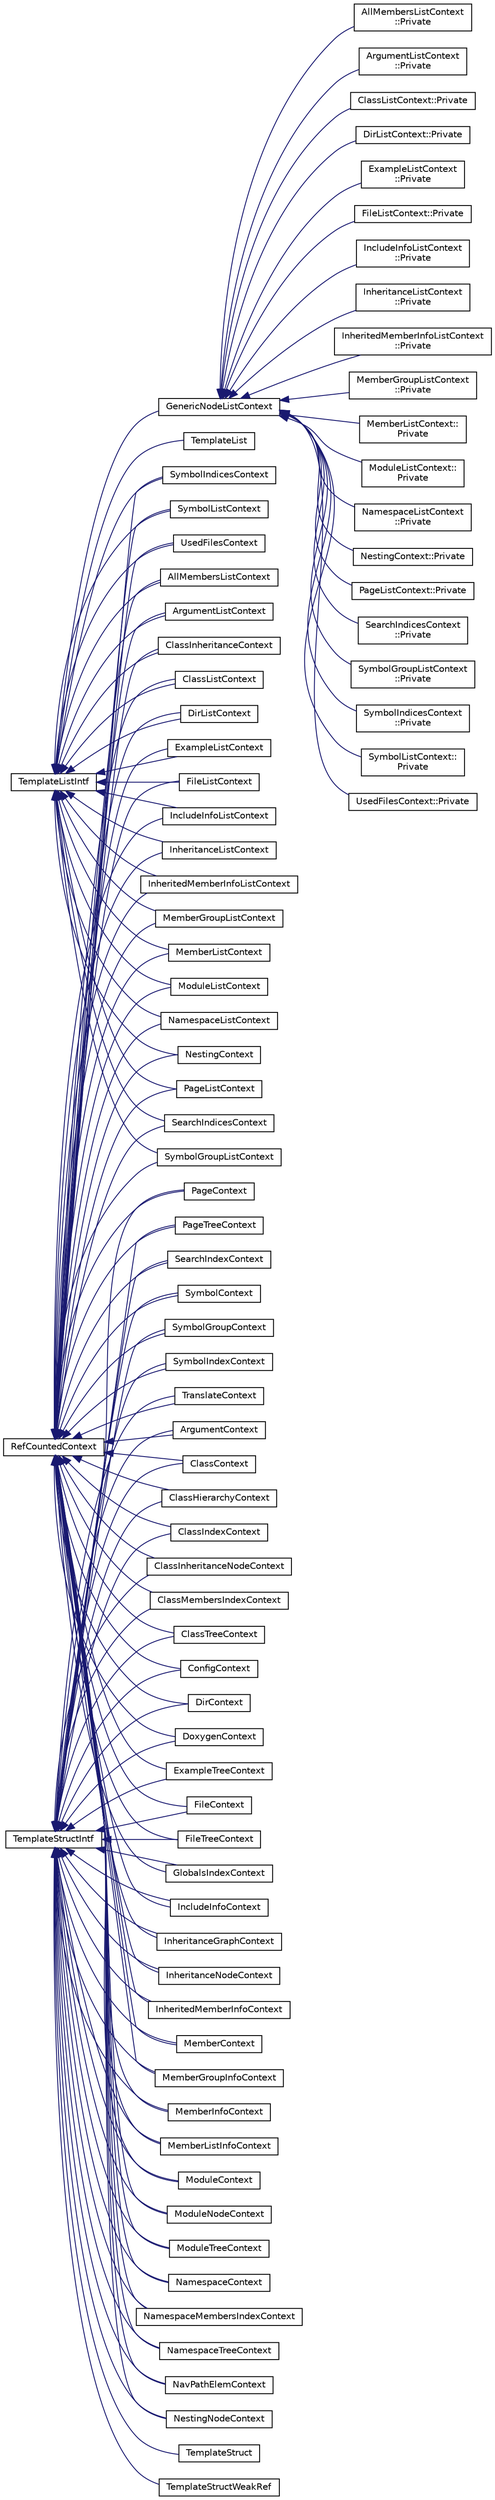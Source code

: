 digraph "Graphical Class Hierarchy"
{
 // INTERACTIVE_SVG=YES
 // LATEX_PDF_SIZE
  edge [fontname="Helvetica",fontsize="10",labelfontname="Helvetica",labelfontsize="10"];
  node [fontname="Helvetica",fontsize="10",shape=record];
  rankdir="LR";
  Node343 [label="RefCountedContext",height=0.2,width=0.4,color="black", fillcolor="white", style="filled",URL="$d8/d96/class_ref_counted_context.html",tooltip="Helper class to support reference counting."];
  Node343 -> Node178 [dir="back",color="midnightblue",fontsize="10",style="solid",fontname="Helvetica"];
  Node178 [label="AllMembersListContext",height=0.2,width=0.4,color="black", fillcolor="white", style="filled",URL="$d6/d10/class_all_members_list_context.html",tooltip=" "];
  Node343 -> Node1 [dir="back",color="midnightblue",fontsize="10",style="solid",fontname="Helvetica"];
  Node1 [label="ArgumentContext",height=0.2,width=0.4,color="black", fillcolor="white", style="filled",URL="$d4/d24/class_argument_context.html",tooltip=" "];
  Node343 -> Node179 [dir="back",color="midnightblue",fontsize="10",style="solid",fontname="Helvetica"];
  Node179 [label="ArgumentListContext",height=0.2,width=0.4,color="black", fillcolor="white", style="filled",URL="$d3/d8a/class_argument_list_context.html",tooltip=" "];
  Node343 -> Node2 [dir="back",color="midnightblue",fontsize="10",style="solid",fontname="Helvetica"];
  Node2 [label="ClassContext",height=0.2,width=0.4,color="black", fillcolor="white", style="filled",URL="$dc/d38/class_class_context.html",tooltip=" "];
  Node343 -> Node3 [dir="back",color="midnightblue",fontsize="10",style="solid",fontname="Helvetica"];
  Node3 [label="ClassHierarchyContext",height=0.2,width=0.4,color="black", fillcolor="white", style="filled",URL="$de/d04/class_class_hierarchy_context.html",tooltip=" "];
  Node343 -> Node4 [dir="back",color="midnightblue",fontsize="10",style="solid",fontname="Helvetica"];
  Node4 [label="ClassIndexContext",height=0.2,width=0.4,color="black", fillcolor="white", style="filled",URL="$dc/dfb/class_class_index_context.html",tooltip=" "];
  Node343 -> Node180 [dir="back",color="midnightblue",fontsize="10",style="solid",fontname="Helvetica"];
  Node180 [label="ClassInheritanceContext",height=0.2,width=0.4,color="black", fillcolor="white", style="filled",URL="$d3/d7c/class_class_inheritance_context.html",tooltip=" "];
  Node343 -> Node5 [dir="back",color="midnightblue",fontsize="10",style="solid",fontname="Helvetica"];
  Node5 [label="ClassInheritanceNodeContext",height=0.2,width=0.4,color="black", fillcolor="white", style="filled",URL="$dc/da3/class_class_inheritance_node_context.html",tooltip=" "];
  Node343 -> Node181 [dir="back",color="midnightblue",fontsize="10",style="solid",fontname="Helvetica"];
  Node181 [label="ClassListContext",height=0.2,width=0.4,color="black", fillcolor="white", style="filled",URL="$da/d8d/class_class_list_context.html",tooltip=" "];
  Node343 -> Node6 [dir="back",color="midnightblue",fontsize="10",style="solid",fontname="Helvetica"];
  Node6 [label="ClassMembersIndexContext",height=0.2,width=0.4,color="black", fillcolor="white", style="filled",URL="$d1/d32/class_class_members_index_context.html",tooltip=" "];
  Node343 -> Node7 [dir="back",color="midnightblue",fontsize="10",style="solid",fontname="Helvetica"];
  Node7 [label="ClassTreeContext",height=0.2,width=0.4,color="black", fillcolor="white", style="filled",URL="$dc/d6f/class_class_tree_context.html",tooltip=" "];
  Node343 -> Node8 [dir="back",color="midnightblue",fontsize="10",style="solid",fontname="Helvetica"];
  Node8 [label="ConfigContext",height=0.2,width=0.4,color="black", fillcolor="white", style="filled",URL="$d0/dd1/class_config_context.html",tooltip=" "];
  Node343 -> Node9 [dir="back",color="midnightblue",fontsize="10",style="solid",fontname="Helvetica"];
  Node9 [label="DirContext",height=0.2,width=0.4,color="black", fillcolor="white", style="filled",URL="$d5/dca/class_dir_context.html",tooltip=" "];
  Node343 -> Node182 [dir="back",color="midnightblue",fontsize="10",style="solid",fontname="Helvetica"];
  Node182 [label="DirListContext",height=0.2,width=0.4,color="black", fillcolor="white", style="filled",URL="$dc/d3e/class_dir_list_context.html",tooltip=" "];
  Node343 -> Node10 [dir="back",color="midnightblue",fontsize="10",style="solid",fontname="Helvetica"];
  Node10 [label="DoxygenContext",height=0.2,width=0.4,color="black", fillcolor="white", style="filled",URL="$de/d68/class_doxygen_context.html",tooltip=" "];
  Node343 -> Node183 [dir="back",color="midnightblue",fontsize="10",style="solid",fontname="Helvetica"];
  Node183 [label="ExampleListContext",height=0.2,width=0.4,color="black", fillcolor="white", style="filled",URL="$d1/d02/class_example_list_context.html",tooltip=" "];
  Node343 -> Node11 [dir="back",color="midnightblue",fontsize="10",style="solid",fontname="Helvetica"];
  Node11 [label="ExampleTreeContext",height=0.2,width=0.4,color="black", fillcolor="white", style="filled",URL="$d5/d67/class_example_tree_context.html",tooltip=" "];
  Node343 -> Node12 [dir="back",color="midnightblue",fontsize="10",style="solid",fontname="Helvetica"];
  Node12 [label="FileContext",height=0.2,width=0.4,color="black", fillcolor="white", style="filled",URL="$d3/db7/class_file_context.html",tooltip=" "];
  Node343 -> Node184 [dir="back",color="midnightblue",fontsize="10",style="solid",fontname="Helvetica"];
  Node184 [label="FileListContext",height=0.2,width=0.4,color="black", fillcolor="white", style="filled",URL="$d8/d25/class_file_list_context.html",tooltip=" "];
  Node343 -> Node13 [dir="back",color="midnightblue",fontsize="10",style="solid",fontname="Helvetica"];
  Node13 [label="FileTreeContext",height=0.2,width=0.4,color="black", fillcolor="white", style="filled",URL="$d6/dfa/class_file_tree_context.html",tooltip=" "];
  Node343 -> Node14 [dir="back",color="midnightblue",fontsize="10",style="solid",fontname="Helvetica"];
  Node14 [label="GlobalsIndexContext",height=0.2,width=0.4,color="black", fillcolor="white", style="filled",URL="$da/dba/class_globals_index_context.html",tooltip=" "];
  Node343 -> Node15 [dir="back",color="midnightblue",fontsize="10",style="solid",fontname="Helvetica"];
  Node15 [label="IncludeInfoContext",height=0.2,width=0.4,color="black", fillcolor="white", style="filled",URL="$d2/dfe/class_include_info_context.html",tooltip=" "];
  Node343 -> Node206 [dir="back",color="midnightblue",fontsize="10",style="solid",fontname="Helvetica"];
  Node206 [label="IncludeInfoListContext",height=0.2,width=0.4,color="black", fillcolor="white", style="filled",URL="$d3/d57/class_include_info_list_context.html",tooltip=" "];
  Node343 -> Node16 [dir="back",color="midnightblue",fontsize="10",style="solid",fontname="Helvetica"];
  Node16 [label="InheritanceGraphContext",height=0.2,width=0.4,color="black", fillcolor="white", style="filled",URL="$d2/d30/class_inheritance_graph_context.html",tooltip=" "];
  Node343 -> Node207 [dir="back",color="midnightblue",fontsize="10",style="solid",fontname="Helvetica"];
  Node207 [label="InheritanceListContext",height=0.2,width=0.4,color="black", fillcolor="white", style="filled",URL="$d8/d77/class_inheritance_list_context.html",tooltip=" "];
  Node343 -> Node17 [dir="back",color="midnightblue",fontsize="10",style="solid",fontname="Helvetica"];
  Node17 [label="InheritanceNodeContext",height=0.2,width=0.4,color="black", fillcolor="white", style="filled",URL="$d6/d29/class_inheritance_node_context.html",tooltip=" "];
  Node343 -> Node18 [dir="back",color="midnightblue",fontsize="10",style="solid",fontname="Helvetica"];
  Node18 [label="InheritedMemberInfoContext",height=0.2,width=0.4,color="black", fillcolor="white", style="filled",URL="$d7/dd6/class_inherited_member_info_context.html",tooltip=" "];
  Node343 -> Node208 [dir="back",color="midnightblue",fontsize="10",style="solid",fontname="Helvetica"];
  Node208 [label="InheritedMemberInfoListContext",height=0.2,width=0.4,color="black", fillcolor="white", style="filled",URL="$d3/d67/class_inherited_member_info_list_context.html",tooltip=" "];
  Node343 -> Node19 [dir="back",color="midnightblue",fontsize="10",style="solid",fontname="Helvetica"];
  Node19 [label="MemberContext",height=0.2,width=0.4,color="black", fillcolor="white", style="filled",URL="$d5/d43/class_member_context.html",tooltip=" "];
  Node343 -> Node20 [dir="back",color="midnightblue",fontsize="10",style="solid",fontname="Helvetica"];
  Node20 [label="MemberGroupInfoContext",height=0.2,width=0.4,color="black", fillcolor="white", style="filled",URL="$d1/d7e/class_member_group_info_context.html",tooltip=" "];
  Node343 -> Node209 [dir="back",color="midnightblue",fontsize="10",style="solid",fontname="Helvetica"];
  Node209 [label="MemberGroupListContext",height=0.2,width=0.4,color="black", fillcolor="white", style="filled",URL="$d4/d1c/class_member_group_list_context.html",tooltip=" "];
  Node343 -> Node21 [dir="back",color="midnightblue",fontsize="10",style="solid",fontname="Helvetica"];
  Node21 [label="MemberInfoContext",height=0.2,width=0.4,color="black", fillcolor="white", style="filled",URL="$d4/d22/class_member_info_context.html",tooltip=" "];
  Node343 -> Node210 [dir="back",color="midnightblue",fontsize="10",style="solid",fontname="Helvetica"];
  Node210 [label="MemberListContext",height=0.2,width=0.4,color="black", fillcolor="white", style="filled",URL="$df/dda/class_member_list_context.html",tooltip=" "];
  Node343 -> Node22 [dir="back",color="midnightblue",fontsize="10",style="solid",fontname="Helvetica"];
  Node22 [label="MemberListInfoContext",height=0.2,width=0.4,color="black", fillcolor="white", style="filled",URL="$d8/df1/class_member_list_info_context.html",tooltip=" "];
  Node343 -> Node23 [dir="back",color="midnightblue",fontsize="10",style="solid",fontname="Helvetica"];
  Node23 [label="ModuleContext",height=0.2,width=0.4,color="black", fillcolor="white", style="filled",URL="$d2/d73/class_module_context.html",tooltip=" "];
  Node343 -> Node211 [dir="back",color="midnightblue",fontsize="10",style="solid",fontname="Helvetica"];
  Node211 [label="ModuleListContext",height=0.2,width=0.4,color="black", fillcolor="white", style="filled",URL="$d3/d5a/class_module_list_context.html",tooltip=" "];
  Node343 -> Node24 [dir="back",color="midnightblue",fontsize="10",style="solid",fontname="Helvetica"];
  Node24 [label="ModuleNodeContext",height=0.2,width=0.4,color="black", fillcolor="white", style="filled",URL="$dc/d32/class_module_node_context.html",tooltip=" "];
  Node343 -> Node25 [dir="back",color="midnightblue",fontsize="10",style="solid",fontname="Helvetica"];
  Node25 [label="ModuleTreeContext",height=0.2,width=0.4,color="black", fillcolor="white", style="filled",URL="$d3/d7a/class_module_tree_context.html",tooltip=" "];
  Node343 -> Node26 [dir="back",color="midnightblue",fontsize="10",style="solid",fontname="Helvetica"];
  Node26 [label="NamespaceContext",height=0.2,width=0.4,color="black", fillcolor="white", style="filled",URL="$de/d00/class_namespace_context.html",tooltip=" "];
  Node343 -> Node212 [dir="back",color="midnightblue",fontsize="10",style="solid",fontname="Helvetica"];
  Node212 [label="NamespaceListContext",height=0.2,width=0.4,color="black", fillcolor="white", style="filled",URL="$d2/dfb/class_namespace_list_context.html",tooltip=" "];
  Node343 -> Node27 [dir="back",color="midnightblue",fontsize="10",style="solid",fontname="Helvetica"];
  Node27 [label="NamespaceMembersIndexContext",height=0.2,width=0.4,color="black", fillcolor="white", style="filled",URL="$d2/d4a/class_namespace_members_index_context.html",tooltip=" "];
  Node343 -> Node28 [dir="back",color="midnightblue",fontsize="10",style="solid",fontname="Helvetica"];
  Node28 [label="NamespaceTreeContext",height=0.2,width=0.4,color="black", fillcolor="white", style="filled",URL="$d8/dd0/class_namespace_tree_context.html",tooltip=" "];
  Node343 -> Node29 [dir="back",color="midnightblue",fontsize="10",style="solid",fontname="Helvetica"];
  Node29 [label="NavPathElemContext",height=0.2,width=0.4,color="black", fillcolor="white", style="filled",URL="$df/d82/class_nav_path_elem_context.html",tooltip=" "];
  Node343 -> Node213 [dir="back",color="midnightblue",fontsize="10",style="solid",fontname="Helvetica"];
  Node213 [label="NestingContext",height=0.2,width=0.4,color="black", fillcolor="white", style="filled",URL="$db/d7e/class_nesting_context.html",tooltip=" "];
  Node343 -> Node30 [dir="back",color="midnightblue",fontsize="10",style="solid",fontname="Helvetica"];
  Node30 [label="NestingNodeContext",height=0.2,width=0.4,color="black", fillcolor="white", style="filled",URL="$db/dc9/class_nesting_node_context.html",tooltip=" "];
  Node343 -> Node31 [dir="back",color="midnightblue",fontsize="10",style="solid",fontname="Helvetica"];
  Node31 [label="PageContext",height=0.2,width=0.4,color="black", fillcolor="white", style="filled",URL="$db/dc8/class_page_context.html",tooltip=" "];
  Node343 -> Node214 [dir="back",color="midnightblue",fontsize="10",style="solid",fontname="Helvetica"];
  Node214 [label="PageListContext",height=0.2,width=0.4,color="black", fillcolor="white", style="filled",URL="$dc/dbf/class_page_list_context.html",tooltip=" "];
  Node343 -> Node32 [dir="back",color="midnightblue",fontsize="10",style="solid",fontname="Helvetica"];
  Node32 [label="PageTreeContext",height=0.2,width=0.4,color="black", fillcolor="white", style="filled",URL="$d7/dea/class_page_tree_context.html",tooltip=" "];
  Node343 -> Node33 [dir="back",color="midnightblue",fontsize="10",style="solid",fontname="Helvetica"];
  Node33 [label="SearchIndexContext",height=0.2,width=0.4,color="black", fillcolor="white", style="filled",URL="$da/ddb/class_search_index_context.html",tooltip=" "];
  Node343 -> Node215 [dir="back",color="midnightblue",fontsize="10",style="solid",fontname="Helvetica"];
  Node215 [label="SearchIndicesContext",height=0.2,width=0.4,color="black", fillcolor="white", style="filled",URL="$db/da2/class_search_indices_context.html",tooltip=" "];
  Node343 -> Node34 [dir="back",color="midnightblue",fontsize="10",style="solid",fontname="Helvetica"];
  Node34 [label="SymbolContext",height=0.2,width=0.4,color="black", fillcolor="white", style="filled",URL="$d0/d4b/class_symbol_context.html",tooltip=" "];
  Node343 -> Node35 [dir="back",color="midnightblue",fontsize="10",style="solid",fontname="Helvetica"];
  Node35 [label="SymbolGroupContext",height=0.2,width=0.4,color="black", fillcolor="white", style="filled",URL="$d7/d10/class_symbol_group_context.html",tooltip=" "];
  Node343 -> Node216 [dir="back",color="midnightblue",fontsize="10",style="solid",fontname="Helvetica"];
  Node216 [label="SymbolGroupListContext",height=0.2,width=0.4,color="black", fillcolor="white", style="filled",URL="$d1/dc6/class_symbol_group_list_context.html",tooltip=" "];
  Node343 -> Node36 [dir="back",color="midnightblue",fontsize="10",style="solid",fontname="Helvetica"];
  Node36 [label="SymbolIndexContext",height=0.2,width=0.4,color="black", fillcolor="white", style="filled",URL="$d3/db8/class_symbol_index_context.html",tooltip=" "];
  Node343 -> Node217 [dir="back",color="midnightblue",fontsize="10",style="solid",fontname="Helvetica"];
  Node217 [label="SymbolIndicesContext",height=0.2,width=0.4,color="black", fillcolor="white", style="filled",URL="$d8/d39/class_symbol_indices_context.html",tooltip=" "];
  Node343 -> Node218 [dir="back",color="midnightblue",fontsize="10",style="solid",fontname="Helvetica"];
  Node218 [label="SymbolListContext",height=0.2,width=0.4,color="black", fillcolor="white", style="filled",URL="$dd/d7d/class_symbol_list_context.html",tooltip=" "];
  Node343 -> Node39 [dir="back",color="midnightblue",fontsize="10",style="solid",fontname="Helvetica"];
  Node39 [label="TranslateContext",height=0.2,width=0.4,color="black", fillcolor="white", style="filled",URL="$d2/dbb/class_translate_context.html",tooltip=" "];
  Node343 -> Node220 [dir="back",color="midnightblue",fontsize="10",style="solid",fontname="Helvetica"];
  Node220 [label="UsedFilesContext",height=0.2,width=0.4,color="black", fillcolor="white", style="filled",URL="$dc/dd4/class_used_files_context.html",tooltip=" "];
  Node177 [label="TemplateListIntf",height=0.2,width=0.4,color="black", fillcolor="white", style="filled",URL="$d6/d88/class_template_list_intf.html",tooltip="Abstract read-only interface for a context value of type list."];
  Node177 -> Node178 [dir="back",color="midnightblue",fontsize="10",style="solid",fontname="Helvetica"];
  Node177 -> Node179 [dir="back",color="midnightblue",fontsize="10",style="solid",fontname="Helvetica"];
  Node177 -> Node180 [dir="back",color="midnightblue",fontsize="10",style="solid",fontname="Helvetica"];
  Node177 -> Node181 [dir="back",color="midnightblue",fontsize="10",style="solid",fontname="Helvetica"];
  Node177 -> Node182 [dir="back",color="midnightblue",fontsize="10",style="solid",fontname="Helvetica"];
  Node177 -> Node183 [dir="back",color="midnightblue",fontsize="10",style="solid",fontname="Helvetica"];
  Node177 -> Node184 [dir="back",color="midnightblue",fontsize="10",style="solid",fontname="Helvetica"];
  Node177 -> Node185 [dir="back",color="midnightblue",fontsize="10",style="solid",fontname="Helvetica"];
  Node185 [label="GenericNodeListContext",height=0.2,width=0.4,color="black", fillcolor="white", style="filled",URL="$d6/dcb/class_generic_node_list_context.html",tooltip="standard template list implementation"];
  Node185 -> Node186 [dir="back",color="midnightblue",fontsize="10",style="solid",fontname="Helvetica"];
  Node186 [label="AllMembersListContext\l::Private",height=0.2,width=0.4,color="black", fillcolor="white", style="filled",URL="$d6/db0/class_all_members_list_context_1_1_private.html",tooltip=" "];
  Node185 -> Node187 [dir="back",color="midnightblue",fontsize="10",style="solid",fontname="Helvetica"];
  Node187 [label="ArgumentListContext\l::Private",height=0.2,width=0.4,color="black", fillcolor="white", style="filled",URL="$d7/dc4/class_argument_list_context_1_1_private.html",tooltip=" "];
  Node185 -> Node188 [dir="back",color="midnightblue",fontsize="10",style="solid",fontname="Helvetica"];
  Node188 [label="ClassListContext::Private",height=0.2,width=0.4,color="black", fillcolor="white", style="filled",URL="$d4/d4e/class_class_list_context_1_1_private.html",tooltip=" "];
  Node185 -> Node189 [dir="back",color="midnightblue",fontsize="10",style="solid",fontname="Helvetica"];
  Node189 [label="DirListContext::Private",height=0.2,width=0.4,color="black", fillcolor="white", style="filled",URL="$d7/d7d/class_dir_list_context_1_1_private.html",tooltip=" "];
  Node185 -> Node190 [dir="back",color="midnightblue",fontsize="10",style="solid",fontname="Helvetica"];
  Node190 [label="ExampleListContext\l::Private",height=0.2,width=0.4,color="black", fillcolor="white", style="filled",URL="$da/d6f/class_example_list_context_1_1_private.html",tooltip=" "];
  Node185 -> Node191 [dir="back",color="midnightblue",fontsize="10",style="solid",fontname="Helvetica"];
  Node191 [label="FileListContext::Private",height=0.2,width=0.4,color="black", fillcolor="white", style="filled",URL="$d1/d6e/class_file_list_context_1_1_private.html",tooltip=" "];
  Node185 -> Node192 [dir="back",color="midnightblue",fontsize="10",style="solid",fontname="Helvetica"];
  Node192 [label="IncludeInfoListContext\l::Private",height=0.2,width=0.4,color="black", fillcolor="white", style="filled",URL="$dc/d85/class_include_info_list_context_1_1_private.html",tooltip=" "];
  Node185 -> Node193 [dir="back",color="midnightblue",fontsize="10",style="solid",fontname="Helvetica"];
  Node193 [label="InheritanceListContext\l::Private",height=0.2,width=0.4,color="black", fillcolor="white", style="filled",URL="$d3/dfa/class_inheritance_list_context_1_1_private.html",tooltip=" "];
  Node185 -> Node194 [dir="back",color="midnightblue",fontsize="10",style="solid",fontname="Helvetica"];
  Node194 [label="InheritedMemberInfoListContext\l::Private",height=0.2,width=0.4,color="black", fillcolor="white", style="filled",URL="$d0/de8/class_inherited_member_info_list_context_1_1_private.html",tooltip=" "];
  Node185 -> Node195 [dir="back",color="midnightblue",fontsize="10",style="solid",fontname="Helvetica"];
  Node195 [label="MemberGroupListContext\l::Private",height=0.2,width=0.4,color="black", fillcolor="white", style="filled",URL="$d3/d09/class_member_group_list_context_1_1_private.html",tooltip=" "];
  Node185 -> Node196 [dir="back",color="midnightblue",fontsize="10",style="solid",fontname="Helvetica"];
  Node196 [label="MemberListContext::\lPrivate",height=0.2,width=0.4,color="black", fillcolor="white", style="filled",URL="$df/db1/class_member_list_context_1_1_private.html",tooltip=" "];
  Node185 -> Node197 [dir="back",color="midnightblue",fontsize="10",style="solid",fontname="Helvetica"];
  Node197 [label="ModuleListContext::\lPrivate",height=0.2,width=0.4,color="black", fillcolor="white", style="filled",URL="$da/d0c/class_module_list_context_1_1_private.html",tooltip=" "];
  Node185 -> Node198 [dir="back",color="midnightblue",fontsize="10",style="solid",fontname="Helvetica"];
  Node198 [label="NamespaceListContext\l::Private",height=0.2,width=0.4,color="black", fillcolor="white", style="filled",URL="$d1/d49/class_namespace_list_context_1_1_private.html",tooltip=" "];
  Node185 -> Node199 [dir="back",color="midnightblue",fontsize="10",style="solid",fontname="Helvetica"];
  Node199 [label="NestingContext::Private",height=0.2,width=0.4,color="black", fillcolor="white", style="filled",URL="$d7/db8/class_nesting_context_1_1_private.html",tooltip=" "];
  Node185 -> Node200 [dir="back",color="midnightblue",fontsize="10",style="solid",fontname="Helvetica"];
  Node200 [label="PageListContext::Private",height=0.2,width=0.4,color="black", fillcolor="white", style="filled",URL="$dc/d0a/class_page_list_context_1_1_private.html",tooltip=" "];
  Node185 -> Node201 [dir="back",color="midnightblue",fontsize="10",style="solid",fontname="Helvetica"];
  Node201 [label="SearchIndicesContext\l::Private",height=0.2,width=0.4,color="black", fillcolor="white", style="filled",URL="$d7/d01/class_search_indices_context_1_1_private.html",tooltip=" "];
  Node185 -> Node202 [dir="back",color="midnightblue",fontsize="10",style="solid",fontname="Helvetica"];
  Node202 [label="SymbolGroupListContext\l::Private",height=0.2,width=0.4,color="black", fillcolor="white", style="filled",URL="$d4/d0d/class_symbol_group_list_context_1_1_private.html",tooltip=" "];
  Node185 -> Node203 [dir="back",color="midnightblue",fontsize="10",style="solid",fontname="Helvetica"];
  Node203 [label="SymbolIndicesContext\l::Private",height=0.2,width=0.4,color="black", fillcolor="white", style="filled",URL="$d6/d8b/class_symbol_indices_context_1_1_private.html",tooltip=" "];
  Node185 -> Node204 [dir="back",color="midnightblue",fontsize="10",style="solid",fontname="Helvetica"];
  Node204 [label="SymbolListContext::\lPrivate",height=0.2,width=0.4,color="black", fillcolor="white", style="filled",URL="$da/d36/class_symbol_list_context_1_1_private.html",tooltip=" "];
  Node185 -> Node205 [dir="back",color="midnightblue",fontsize="10",style="solid",fontname="Helvetica"];
  Node205 [label="UsedFilesContext::Private",height=0.2,width=0.4,color="black", fillcolor="white", style="filled",URL="$db/da0/class_used_files_context_1_1_private.html",tooltip=" "];
  Node177 -> Node206 [dir="back",color="midnightblue",fontsize="10",style="solid",fontname="Helvetica"];
  Node177 -> Node207 [dir="back",color="midnightblue",fontsize="10",style="solid",fontname="Helvetica"];
  Node177 -> Node208 [dir="back",color="midnightblue",fontsize="10",style="solid",fontname="Helvetica"];
  Node177 -> Node209 [dir="back",color="midnightblue",fontsize="10",style="solid",fontname="Helvetica"];
  Node177 -> Node210 [dir="back",color="midnightblue",fontsize="10",style="solid",fontname="Helvetica"];
  Node177 -> Node211 [dir="back",color="midnightblue",fontsize="10",style="solid",fontname="Helvetica"];
  Node177 -> Node212 [dir="back",color="midnightblue",fontsize="10",style="solid",fontname="Helvetica"];
  Node177 -> Node213 [dir="back",color="midnightblue",fontsize="10",style="solid",fontname="Helvetica"];
  Node177 -> Node214 [dir="back",color="midnightblue",fontsize="10",style="solid",fontname="Helvetica"];
  Node177 -> Node215 [dir="back",color="midnightblue",fontsize="10",style="solid",fontname="Helvetica"];
  Node177 -> Node216 [dir="back",color="midnightblue",fontsize="10",style="solid",fontname="Helvetica"];
  Node177 -> Node217 [dir="back",color="midnightblue",fontsize="10",style="solid",fontname="Helvetica"];
  Node177 -> Node218 [dir="back",color="midnightblue",fontsize="10",style="solid",fontname="Helvetica"];
  Node177 -> Node219 [dir="back",color="midnightblue",fontsize="10",style="solid",fontname="Helvetica"];
  Node219 [label="TemplateList",height=0.2,width=0.4,color="black", fillcolor="white", style="filled",URL="$de/dab/class_template_list.html",tooltip="Default implementation of a context value of type list."];
  Node177 -> Node220 [dir="back",color="midnightblue",fontsize="10",style="solid",fontname="Helvetica"];
  Node0 [label="TemplateStructIntf",height=0.2,width=0.4,color="black", fillcolor="white", style="filled",URL="$d9/de8/class_template_struct_intf.html",tooltip="Abstract interface for a context value of type struct."];
  Node0 -> Node1 [dir="back",color="midnightblue",fontsize="10",style="solid",fontname="Helvetica"];
  Node0 -> Node2 [dir="back",color="midnightblue",fontsize="10",style="solid",fontname="Helvetica"];
  Node0 -> Node3 [dir="back",color="midnightblue",fontsize="10",style="solid",fontname="Helvetica"];
  Node0 -> Node4 [dir="back",color="midnightblue",fontsize="10",style="solid",fontname="Helvetica"];
  Node0 -> Node5 [dir="back",color="midnightblue",fontsize="10",style="solid",fontname="Helvetica"];
  Node0 -> Node6 [dir="back",color="midnightblue",fontsize="10",style="solid",fontname="Helvetica"];
  Node0 -> Node7 [dir="back",color="midnightblue",fontsize="10",style="solid",fontname="Helvetica"];
  Node0 -> Node8 [dir="back",color="midnightblue",fontsize="10",style="solid",fontname="Helvetica"];
  Node0 -> Node9 [dir="back",color="midnightblue",fontsize="10",style="solid",fontname="Helvetica"];
  Node0 -> Node10 [dir="back",color="midnightblue",fontsize="10",style="solid",fontname="Helvetica"];
  Node0 -> Node11 [dir="back",color="midnightblue",fontsize="10",style="solid",fontname="Helvetica"];
  Node0 -> Node12 [dir="back",color="midnightblue",fontsize="10",style="solid",fontname="Helvetica"];
  Node0 -> Node13 [dir="back",color="midnightblue",fontsize="10",style="solid",fontname="Helvetica"];
  Node0 -> Node14 [dir="back",color="midnightblue",fontsize="10",style="solid",fontname="Helvetica"];
  Node0 -> Node15 [dir="back",color="midnightblue",fontsize="10",style="solid",fontname="Helvetica"];
  Node0 -> Node16 [dir="back",color="midnightblue",fontsize="10",style="solid",fontname="Helvetica"];
  Node0 -> Node17 [dir="back",color="midnightblue",fontsize="10",style="solid",fontname="Helvetica"];
  Node0 -> Node18 [dir="back",color="midnightblue",fontsize="10",style="solid",fontname="Helvetica"];
  Node0 -> Node19 [dir="back",color="midnightblue",fontsize="10",style="solid",fontname="Helvetica"];
  Node0 -> Node20 [dir="back",color="midnightblue",fontsize="10",style="solid",fontname="Helvetica"];
  Node0 -> Node21 [dir="back",color="midnightblue",fontsize="10",style="solid",fontname="Helvetica"];
  Node0 -> Node22 [dir="back",color="midnightblue",fontsize="10",style="solid",fontname="Helvetica"];
  Node0 -> Node23 [dir="back",color="midnightblue",fontsize="10",style="solid",fontname="Helvetica"];
  Node0 -> Node24 [dir="back",color="midnightblue",fontsize="10",style="solid",fontname="Helvetica"];
  Node0 -> Node25 [dir="back",color="midnightblue",fontsize="10",style="solid",fontname="Helvetica"];
  Node0 -> Node26 [dir="back",color="midnightblue",fontsize="10",style="solid",fontname="Helvetica"];
  Node0 -> Node27 [dir="back",color="midnightblue",fontsize="10",style="solid",fontname="Helvetica"];
  Node0 -> Node28 [dir="back",color="midnightblue",fontsize="10",style="solid",fontname="Helvetica"];
  Node0 -> Node29 [dir="back",color="midnightblue",fontsize="10",style="solid",fontname="Helvetica"];
  Node0 -> Node30 [dir="back",color="midnightblue",fontsize="10",style="solid",fontname="Helvetica"];
  Node0 -> Node31 [dir="back",color="midnightblue",fontsize="10",style="solid",fontname="Helvetica"];
  Node0 -> Node32 [dir="back",color="midnightblue",fontsize="10",style="solid",fontname="Helvetica"];
  Node0 -> Node33 [dir="back",color="midnightblue",fontsize="10",style="solid",fontname="Helvetica"];
  Node0 -> Node34 [dir="back",color="midnightblue",fontsize="10",style="solid",fontname="Helvetica"];
  Node0 -> Node35 [dir="back",color="midnightblue",fontsize="10",style="solid",fontname="Helvetica"];
  Node0 -> Node36 [dir="back",color="midnightblue",fontsize="10",style="solid",fontname="Helvetica"];
  Node0 -> Node37 [dir="back",color="midnightblue",fontsize="10",style="solid",fontname="Helvetica"];
  Node37 [label="TemplateStruct",height=0.2,width=0.4,color="black", fillcolor="white", style="filled",URL="$d8/d4b/class_template_struct.html",tooltip="Default implementation of a context value of type struct."];
  Node0 -> Node38 [dir="back",color="midnightblue",fontsize="10",style="solid",fontname="Helvetica"];
  Node38 [label="TemplateStructWeakRef",height=0.2,width=0.4,color="black", fillcolor="white", style="filled",URL="$d7/db4/class_template_struct_weak_ref.html",tooltip="Weak reference wrapper for TemplateStructIntf that provides access to the wrapped struct without hold..."];
  Node0 -> Node39 [dir="back",color="midnightblue",fontsize="10",style="solid",fontname="Helvetica"];
}

